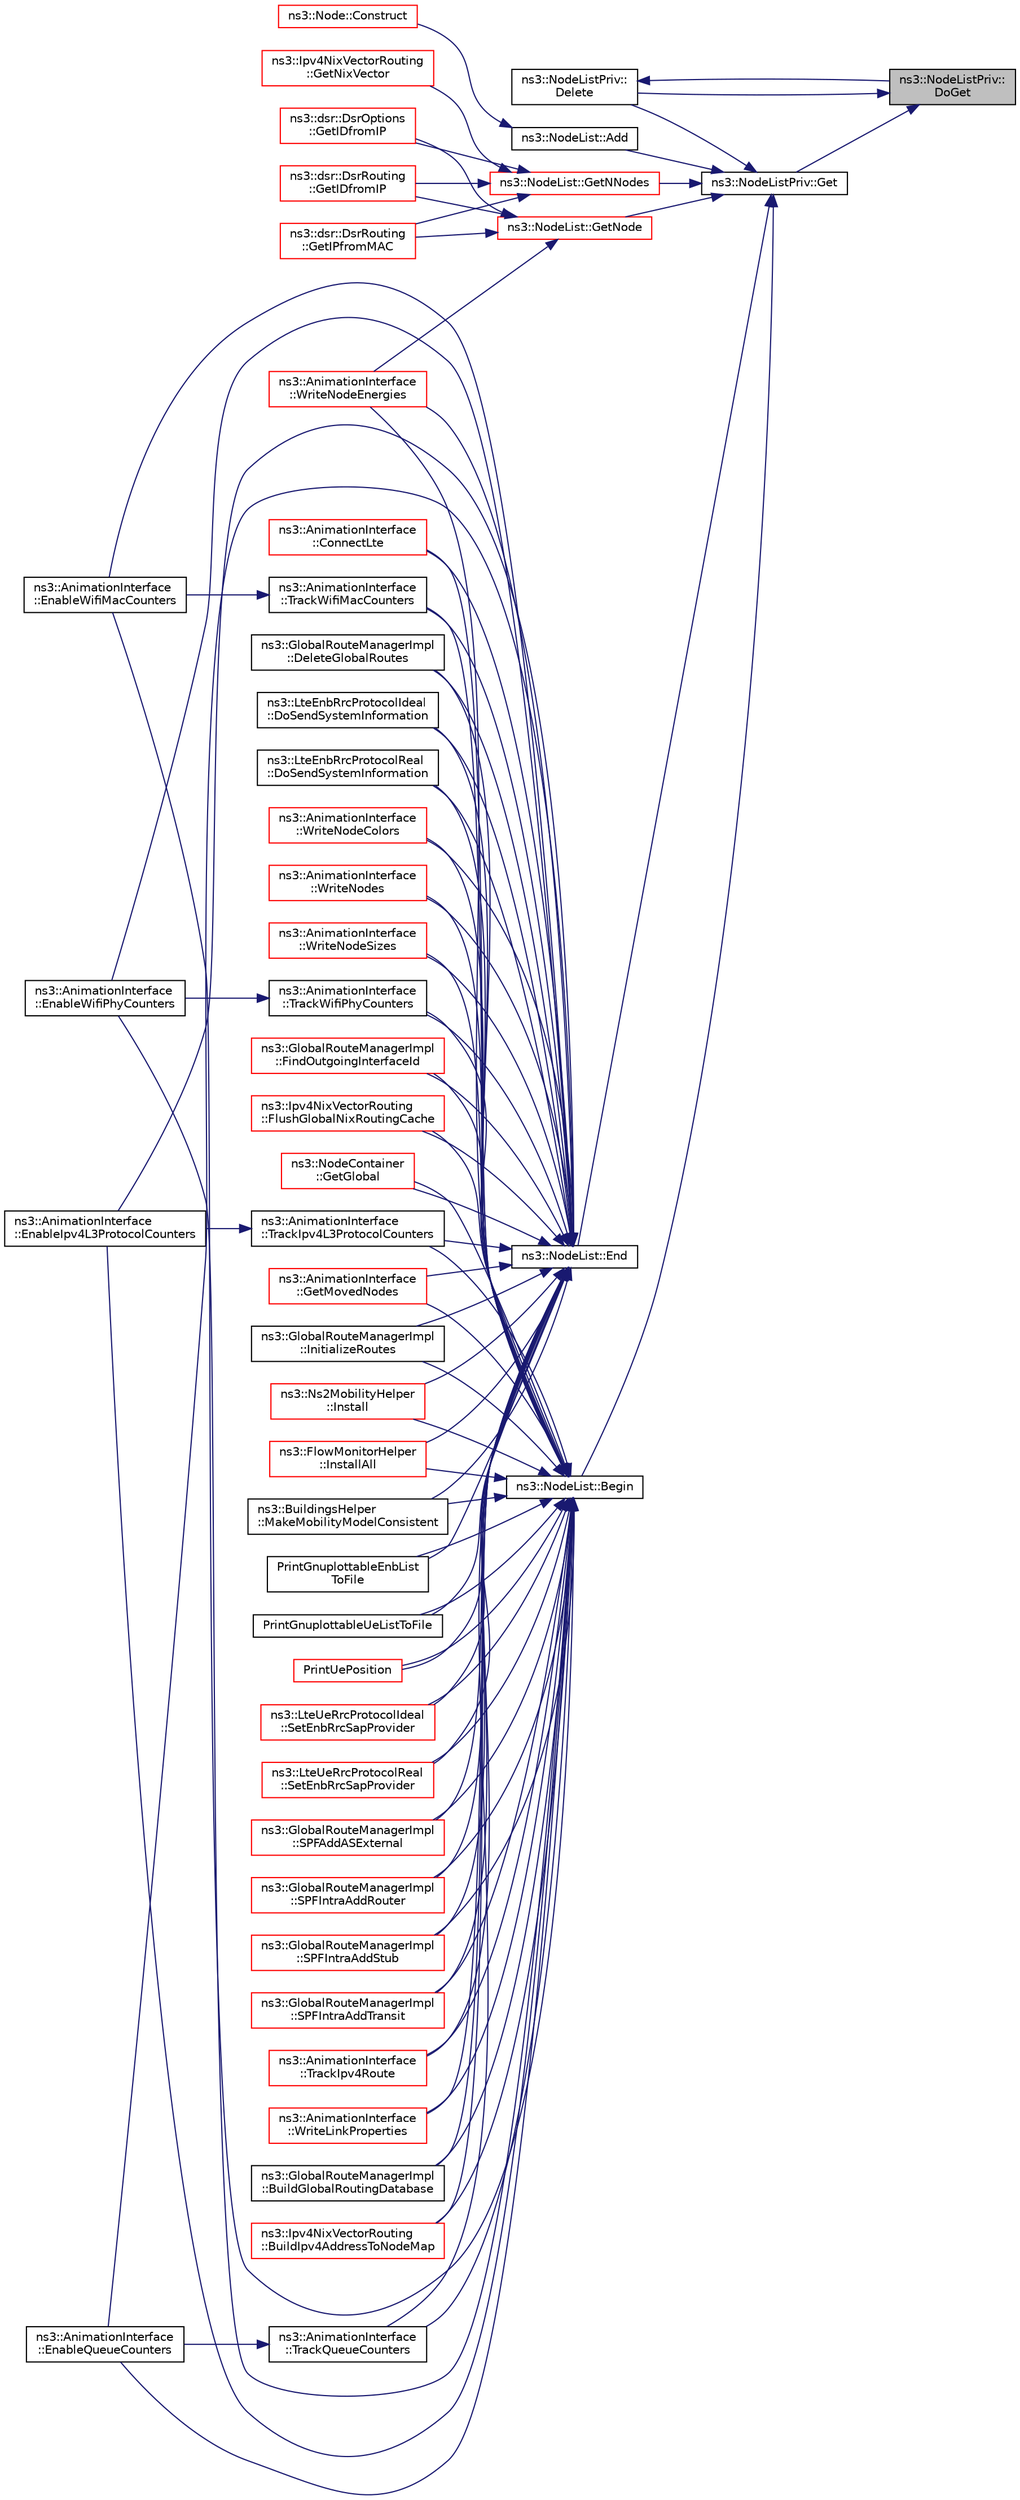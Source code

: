 digraph "ns3::NodeListPriv::DoGet"
{
 // LATEX_PDF_SIZE
  edge [fontname="Helvetica",fontsize="10",labelfontname="Helvetica",labelfontsize="10"];
  node [fontname="Helvetica",fontsize="10",shape=record];
  rankdir="RL";
  Node1 [label="ns3::NodeListPriv::\lDoGet",height=0.2,width=0.4,color="black", fillcolor="grey75", style="filled", fontcolor="black",tooltip="Get the node list object."];
  Node1 -> Node2 [dir="back",color="midnightblue",fontsize="10",style="solid",fontname="Helvetica"];
  Node2 [label="ns3::NodeListPriv::\lDelete",height=0.2,width=0.4,color="black", fillcolor="white", style="filled",URL="$classns3_1_1_node_list_priv.html#a74f1811844a3891e71d8d9adbe81c33e",tooltip="Delete the nodes list object."];
  Node2 -> Node1 [dir="back",color="midnightblue",fontsize="10",style="solid",fontname="Helvetica"];
  Node1 -> Node3 [dir="back",color="midnightblue",fontsize="10",style="solid",fontname="Helvetica"];
  Node3 [label="ns3::NodeListPriv::Get",height=0.2,width=0.4,color="black", fillcolor="white", style="filled",URL="$classns3_1_1_node_list_priv.html#a746ce1482b3c1cf31d5a50cd55cffa92",tooltip="Get the node list object."];
  Node3 -> Node4 [dir="back",color="midnightblue",fontsize="10",style="solid",fontname="Helvetica"];
  Node4 [label="ns3::NodeList::Add",height=0.2,width=0.4,color="black", fillcolor="white", style="filled",URL="$classns3_1_1_node_list.html#a92f9b44065e4f643bf8071a30ccddff6",tooltip=" "];
  Node4 -> Node5 [dir="back",color="midnightblue",fontsize="10",style="solid",fontname="Helvetica"];
  Node5 [label="ns3::Node::Construct",height=0.2,width=0.4,color="red", fillcolor="white", style="filled",URL="$classns3_1_1_node.html#a42d5825649aeb147d7e5e49067b4bcb7",tooltip="Finish node's construction by setting the correct node ID."];
  Node3 -> Node7 [dir="back",color="midnightblue",fontsize="10",style="solid",fontname="Helvetica"];
  Node7 [label="ns3::NodeList::Begin",height=0.2,width=0.4,color="black", fillcolor="white", style="filled",URL="$classns3_1_1_node_list.html#a93d2211831f5cb71d1dbb721e2721d7f",tooltip=" "];
  Node7 -> Node8 [dir="back",color="midnightblue",fontsize="10",style="solid",fontname="Helvetica"];
  Node8 [label="ns3::GlobalRouteManagerImpl\l::BuildGlobalRoutingDatabase",height=0.2,width=0.4,color="black", fillcolor="white", style="filled",URL="$classns3_1_1_global_route_manager_impl.html#a4354ed5c5b4b26f9593991e9254a1370",tooltip="Build the routing database by gathering Link State Advertisements from each node exporting a GlobalRo..."];
  Node7 -> Node9 [dir="back",color="midnightblue",fontsize="10",style="solid",fontname="Helvetica"];
  Node9 [label="ns3::Ipv4NixVectorRouting\l::BuildIpv4AddressToNodeMap",height=0.2,width=0.4,color="red", fillcolor="white", style="filled",URL="$classns3_1_1_ipv4_nix_vector_routing.html#a8cee6133e1bc41267715f27b2d9d2475",tooltip="Build map from IPv4 Address to Node for faster lookup."];
  Node7 -> Node13 [dir="back",color="midnightblue",fontsize="10",style="solid",fontname="Helvetica"];
  Node13 [label="ns3::AnimationInterface\l::ConnectLte",height=0.2,width=0.4,color="red", fillcolor="white", style="filled",URL="$classns3_1_1_animation_interface.html#a921e35bb00b2d0032dde4147bd2a200e",tooltip="Connect LTE function."];
  Node7 -> Node17 [dir="back",color="midnightblue",fontsize="10",style="solid",fontname="Helvetica"];
  Node17 [label="ns3::GlobalRouteManagerImpl\l::DeleteGlobalRoutes",height=0.2,width=0.4,color="black", fillcolor="white", style="filled",URL="$classns3_1_1_global_route_manager_impl.html#a74aa2a4b5dc2015b6424cb307fcc2d1a",tooltip="Delete all static routes on all nodes that have a GlobalRouterInterface."];
  Node7 -> Node18 [dir="back",color="midnightblue",fontsize="10",style="solid",fontname="Helvetica"];
  Node18 [label="ns3::LteEnbRrcProtocolIdeal\l::DoSendSystemInformation",height=0.2,width=0.4,color="black", fillcolor="white", style="filled",URL="$classns3_1_1_lte_enb_rrc_protocol_ideal.html#a46e1c3004f1a8b3df93c838e3974d4ec",tooltip="Send system information function."];
  Node7 -> Node19 [dir="back",color="midnightblue",fontsize="10",style="solid",fontname="Helvetica"];
  Node19 [label="ns3::LteEnbRrcProtocolReal\l::DoSendSystemInformation",height=0.2,width=0.4,color="black", fillcolor="white", style="filled",URL="$classns3_1_1_lte_enb_rrc_protocol_real.html#a8f397a3745a238769b363f680773fc9d",tooltip="Send system information function."];
  Node7 -> Node20 [dir="back",color="midnightblue",fontsize="10",style="solid",fontname="Helvetica"];
  Node20 [label="ns3::AnimationInterface\l::EnableIpv4L3ProtocolCounters",height=0.2,width=0.4,color="black", fillcolor="white", style="filled",URL="$classns3_1_1_animation_interface.html#a4c348971ef3ec69828cf81ecb6dea2c4",tooltip="Enable tracking of Ipv4 L3 Protocol Counters such as Tx, Rx, Drop."];
  Node7 -> Node21 [dir="back",color="midnightblue",fontsize="10",style="solid",fontname="Helvetica"];
  Node21 [label="ns3::AnimationInterface\l::EnableQueueCounters",height=0.2,width=0.4,color="black", fillcolor="white", style="filled",URL="$classns3_1_1_animation_interface.html#ae521d5b7b73a3dbc990d8660a2f978a9",tooltip="Enable tracking of Queue Counters such as Enqueue, Dequeue, Queue Drops."];
  Node7 -> Node22 [dir="back",color="midnightblue",fontsize="10",style="solid",fontname="Helvetica"];
  Node22 [label="ns3::AnimationInterface\l::EnableWifiMacCounters",height=0.2,width=0.4,color="black", fillcolor="white", style="filled",URL="$classns3_1_1_animation_interface.html#aa3c65722df896f7ebd0543bbe8d8be4b",tooltip="Enable tracking of Wifi Mac Counters such as Tx, TxDrop, Rx, RxDrop."];
  Node7 -> Node23 [dir="back",color="midnightblue",fontsize="10",style="solid",fontname="Helvetica"];
  Node23 [label="ns3::AnimationInterface\l::EnableWifiPhyCounters",height=0.2,width=0.4,color="black", fillcolor="white", style="filled",URL="$classns3_1_1_animation_interface.html#a9e0e3d4c754d00f9f2030a35a664ee26",tooltip="Enable tracking of Wifi Phy Counters such as TxDrop, RxDrop."];
  Node7 -> Node24 [dir="back",color="midnightblue",fontsize="10",style="solid",fontname="Helvetica"];
  Node24 [label="ns3::GlobalRouteManagerImpl\l::FindOutgoingInterfaceId",height=0.2,width=0.4,color="red", fillcolor="white", style="filled",URL="$classns3_1_1_global_route_manager_impl.html#a55b3c7bf042d95de52cf56cc6699dc9a",tooltip="Return the interface number corresponding to a given IP address and mask."];
  Node7 -> Node32 [dir="back",color="midnightblue",fontsize="10",style="solid",fontname="Helvetica"];
  Node32 [label="ns3::Ipv4NixVectorRouting\l::FlushGlobalNixRoutingCache",height=0.2,width=0.4,color="red", fillcolor="white", style="filled",URL="$classns3_1_1_ipv4_nix_vector_routing.html#a832edb1dbebc7b9e957e0211884ca1f7",tooltip="Called when run-time link topology change occurs which iterates through the node list and flushes any..."];
  Node7 -> Node38 [dir="back",color="midnightblue",fontsize="10",style="solid",fontname="Helvetica"];
  Node38 [label="ns3::NodeContainer\l::GetGlobal",height=0.2,width=0.4,color="red", fillcolor="white", style="filled",URL="$classns3_1_1_node_container.html#a687e8f9ceb74d0ce3b06591c9f44c9ed",tooltip="Create a NodeContainer that contains a list of all nodes created through NodeContainer::Create() and ..."];
  Node7 -> Node107 [dir="back",color="midnightblue",fontsize="10",style="solid",fontname="Helvetica"];
  Node107 [label="ns3::AnimationInterface\l::GetMovedNodes",height=0.2,width=0.4,color="red", fillcolor="white", style="filled",URL="$classns3_1_1_animation_interface.html#a8300c09c59cb4030840a9b1dc683cdc3",tooltip="Get moved nodes function."];
  Node7 -> Node29 [dir="back",color="midnightblue",fontsize="10",style="solid",fontname="Helvetica"];
  Node29 [label="ns3::GlobalRouteManagerImpl\l::InitializeRoutes",height=0.2,width=0.4,color="black", fillcolor="white", style="filled",URL="$classns3_1_1_global_route_manager_impl.html#a25f57b2c41927c1a3f0bbba596accb6b",tooltip="Compute routes using a Dijkstra SPF computation and populate per-node forwarding tables."];
  Node7 -> Node109 [dir="back",color="midnightblue",fontsize="10",style="solid",fontname="Helvetica"];
  Node109 [label="ns3::Ns2MobilityHelper\l::Install",height=0.2,width=0.4,color="red", fillcolor="white", style="filled",URL="$classns3_1_1_ns2_mobility_helper.html#abc85feeb736f55564fa629fee1e873e5",tooltip="Read the ns2 trace file and configure the movement patterns of all nodes contained in the global ns3:..."];
  Node7 -> Node112 [dir="back",color="midnightblue",fontsize="10",style="solid",fontname="Helvetica"];
  Node112 [label="ns3::FlowMonitorHelper\l::InstallAll",height=0.2,width=0.4,color="red", fillcolor="white", style="filled",URL="$classns3_1_1_flow_monitor_helper.html#a722b383a10c5a959576f3bfee8d4374f",tooltip="Enable flow monitoring on all nodes."];
  Node7 -> Node115 [dir="back",color="midnightblue",fontsize="10",style="solid",fontname="Helvetica"];
  Node115 [label="ns3::BuildingsHelper\l::MakeMobilityModelConsistent",height=0.2,width=0.4,color="black", fillcolor="white", style="filled",URL="$classns3_1_1_buildings_helper.html#a1ba0e6a41145c830b79105bef420b883",tooltip="This method goes through the whole NodeList and, for each node in the list, calls BuildingsHelper::Ma..."];
  Node7 -> Node116 [dir="back",color="midnightblue",fontsize="10",style="solid",fontname="Helvetica"];
  Node116 [label="PrintGnuplottableEnbList\lToFile",height=0.2,width=0.4,color="black", fillcolor="white", style="filled",URL="$lena-distributed-ffr_8cc.html#a7e3aa5272ba032faa7717e0f3ba2f73d",tooltip=" "];
  Node7 -> Node117 [dir="back",color="midnightblue",fontsize="10",style="solid",fontname="Helvetica"];
  Node117 [label="PrintGnuplottableUeListToFile",height=0.2,width=0.4,color="black", fillcolor="white", style="filled",URL="$lena-distributed-ffr_8cc.html#ad818a3dd4c090b8ecaba926e5272c409",tooltip=" "];
  Node7 -> Node118 [dir="back",color="midnightblue",fontsize="10",style="solid",fontname="Helvetica"];
  Node118 [label="PrintUePosition",height=0.2,width=0.4,color="red", fillcolor="white", style="filled",URL="$lena-radio-link-failure_8cc.html#ab10f5bc1655637684b6f563b3b2bb5e9",tooltip=" "];
  Node7 -> Node120 [dir="back",color="midnightblue",fontsize="10",style="solid",fontname="Helvetica"];
  Node120 [label="ns3::LteUeRrcProtocolIdeal\l::SetEnbRrcSapProvider",height=0.2,width=0.4,color="red", fillcolor="white", style="filled",URL="$classns3_1_1_lte_ue_rrc_protocol_ideal.html#a86373f892a016ce3ea48859450e5bdd9",tooltip="Set ENB RRC SAP provider."];
  Node7 -> Node124 [dir="back",color="midnightblue",fontsize="10",style="solid",fontname="Helvetica"];
  Node124 [label="ns3::LteUeRrcProtocolReal\l::SetEnbRrcSapProvider",height=0.2,width=0.4,color="red", fillcolor="white", style="filled",URL="$classns3_1_1_lte_ue_rrc_protocol_real.html#a332253a9f192cd34ed5e8840ce84e474",tooltip="Set ENB RRC SAP provider."];
  Node7 -> Node129 [dir="back",color="midnightblue",fontsize="10",style="solid",fontname="Helvetica"];
  Node129 [label="ns3::GlobalRouteManagerImpl\l::SPFAddASExternal",height=0.2,width=0.4,color="red", fillcolor="white", style="filled",URL="$classns3_1_1_global_route_manager_impl.html#a0ccd93a5b90948571d2b762d4219c65d",tooltip="Add an external route to the routing tables."];
  Node7 -> Node131 [dir="back",color="midnightblue",fontsize="10",style="solid",fontname="Helvetica"];
  Node131 [label="ns3::GlobalRouteManagerImpl\l::SPFIntraAddRouter",height=0.2,width=0.4,color="red", fillcolor="white", style="filled",URL="$classns3_1_1_global_route_manager_impl.html#adc0725b441a01d02bc4db842771a36d5",tooltip="Add a host route to the routing tables."];
  Node7 -> Node132 [dir="back",color="midnightblue",fontsize="10",style="solid",fontname="Helvetica"];
  Node132 [label="ns3::GlobalRouteManagerImpl\l::SPFIntraAddStub",height=0.2,width=0.4,color="red", fillcolor="white", style="filled",URL="$classns3_1_1_global_route_manager_impl.html#ac939f5c304a02470c566b99699db402c",tooltip="Add a stub to the routing tables."];
  Node7 -> Node134 [dir="back",color="midnightblue",fontsize="10",style="solid",fontname="Helvetica"];
  Node134 [label="ns3::GlobalRouteManagerImpl\l::SPFIntraAddTransit",height=0.2,width=0.4,color="red", fillcolor="white", style="filled",URL="$classns3_1_1_global_route_manager_impl.html#aaafd698f94e453e3fe41f08bd62867be",tooltip="Add a transit to the routing tables."];
  Node7 -> Node135 [dir="back",color="midnightblue",fontsize="10",style="solid",fontname="Helvetica"];
  Node135 [label="ns3::AnimationInterface\l::TrackIpv4L3ProtocolCounters",height=0.2,width=0.4,color="black", fillcolor="white", style="filled",URL="$classns3_1_1_animation_interface.html#aec7103d50811eae3919df131fa2afab2",tooltip="Track IPv4 L3 protocol counters function."];
  Node135 -> Node20 [dir="back",color="midnightblue",fontsize="10",style="solid",fontname="Helvetica"];
  Node7 -> Node136 [dir="back",color="midnightblue",fontsize="10",style="solid",fontname="Helvetica"];
  Node136 [label="ns3::AnimationInterface\l::TrackIpv4Route",height=0.2,width=0.4,color="red", fillcolor="white", style="filled",URL="$classns3_1_1_animation_interface.html#a9af10e9e963b8bcd3eae43d63025dac0",tooltip="Track IPv4 router function."];
  Node7 -> Node139 [dir="back",color="midnightblue",fontsize="10",style="solid",fontname="Helvetica"];
  Node139 [label="ns3::AnimationInterface\l::TrackQueueCounters",height=0.2,width=0.4,color="black", fillcolor="white", style="filled",URL="$classns3_1_1_animation_interface.html#a0a01b75b4ad3aa055bf877a4c0cf8262",tooltip="Track queue counters function."];
  Node139 -> Node21 [dir="back",color="midnightblue",fontsize="10",style="solid",fontname="Helvetica"];
  Node7 -> Node140 [dir="back",color="midnightblue",fontsize="10",style="solid",fontname="Helvetica"];
  Node140 [label="ns3::AnimationInterface\l::TrackWifiMacCounters",height=0.2,width=0.4,color="black", fillcolor="white", style="filled",URL="$classns3_1_1_animation_interface.html#ad9f148d5ae0c5e95fdafe3f853f7d585",tooltip="Track wifi MAC counters function."];
  Node140 -> Node22 [dir="back",color="midnightblue",fontsize="10",style="solid",fontname="Helvetica"];
  Node7 -> Node141 [dir="back",color="midnightblue",fontsize="10",style="solid",fontname="Helvetica"];
  Node141 [label="ns3::AnimationInterface\l::TrackWifiPhyCounters",height=0.2,width=0.4,color="black", fillcolor="white", style="filled",URL="$classns3_1_1_animation_interface.html#a5305dd33917a4c394b1c44ab5ae41bc9",tooltip="Track wifi phy counters function."];
  Node141 -> Node23 [dir="back",color="midnightblue",fontsize="10",style="solid",fontname="Helvetica"];
  Node7 -> Node142 [dir="back",color="midnightblue",fontsize="10",style="solid",fontname="Helvetica"];
  Node142 [label="ns3::AnimationInterface\l::WriteLinkProperties",height=0.2,width=0.4,color="red", fillcolor="white", style="filled",URL="$classns3_1_1_animation_interface.html#a458296bfceb6bd8b53b4c9bf38b5fdc7",tooltip="Write link properties function."];
  Node7 -> Node143 [dir="back",color="midnightblue",fontsize="10",style="solid",fontname="Helvetica"];
  Node143 [label="ns3::AnimationInterface\l::WriteNodeColors",height=0.2,width=0.4,color="red", fillcolor="white", style="filled",URL="$classns3_1_1_animation_interface.html#ac5c5f326ca346e340a0a3e9ec50d94ee",tooltip="Write node colors function."];
  Node7 -> Node144 [dir="back",color="midnightblue",fontsize="10",style="solid",fontname="Helvetica"];
  Node144 [label="ns3::AnimationInterface\l::WriteNodeEnergies",height=0.2,width=0.4,color="red", fillcolor="white", style="filled",URL="$classns3_1_1_animation_interface.html#a8a7475d05d49943291911223cc4d4276",tooltip="Write node energies function."];
  Node7 -> Node145 [dir="back",color="midnightblue",fontsize="10",style="solid",fontname="Helvetica"];
  Node145 [label="ns3::AnimationInterface\l::WriteNodes",height=0.2,width=0.4,color="red", fillcolor="white", style="filled",URL="$classns3_1_1_animation_interface.html#abf98081f1a5ff14401187b5e135aa6a9",tooltip="Write nodes function."];
  Node7 -> Node146 [dir="back",color="midnightblue",fontsize="10",style="solid",fontname="Helvetica"];
  Node146 [label="ns3::AnimationInterface\l::WriteNodeSizes",height=0.2,width=0.4,color="red", fillcolor="white", style="filled",URL="$classns3_1_1_animation_interface.html#a085198bcb57441ab8d46790e5dccf2e3",tooltip="Write node sizes function."];
  Node3 -> Node2 [dir="back",color="midnightblue",fontsize="10",style="solid",fontname="Helvetica"];
  Node3 -> Node147 [dir="back",color="midnightblue",fontsize="10",style="solid",fontname="Helvetica"];
  Node147 [label="ns3::NodeList::End",height=0.2,width=0.4,color="black", fillcolor="white", style="filled",URL="$classns3_1_1_node_list.html#a027a558c16e6078e25c7ffc67becb559",tooltip=" "];
  Node147 -> Node8 [dir="back",color="midnightblue",fontsize="10",style="solid",fontname="Helvetica"];
  Node147 -> Node9 [dir="back",color="midnightblue",fontsize="10",style="solid",fontname="Helvetica"];
  Node147 -> Node13 [dir="back",color="midnightblue",fontsize="10",style="solid",fontname="Helvetica"];
  Node147 -> Node17 [dir="back",color="midnightblue",fontsize="10",style="solid",fontname="Helvetica"];
  Node147 -> Node18 [dir="back",color="midnightblue",fontsize="10",style="solid",fontname="Helvetica"];
  Node147 -> Node19 [dir="back",color="midnightblue",fontsize="10",style="solid",fontname="Helvetica"];
  Node147 -> Node20 [dir="back",color="midnightblue",fontsize="10",style="solid",fontname="Helvetica"];
  Node147 -> Node21 [dir="back",color="midnightblue",fontsize="10",style="solid",fontname="Helvetica"];
  Node147 -> Node22 [dir="back",color="midnightblue",fontsize="10",style="solid",fontname="Helvetica"];
  Node147 -> Node23 [dir="back",color="midnightblue",fontsize="10",style="solid",fontname="Helvetica"];
  Node147 -> Node24 [dir="back",color="midnightblue",fontsize="10",style="solid",fontname="Helvetica"];
  Node147 -> Node32 [dir="back",color="midnightblue",fontsize="10",style="solid",fontname="Helvetica"];
  Node147 -> Node38 [dir="back",color="midnightblue",fontsize="10",style="solid",fontname="Helvetica"];
  Node147 -> Node107 [dir="back",color="midnightblue",fontsize="10",style="solid",fontname="Helvetica"];
  Node147 -> Node29 [dir="back",color="midnightblue",fontsize="10",style="solid",fontname="Helvetica"];
  Node147 -> Node109 [dir="back",color="midnightblue",fontsize="10",style="solid",fontname="Helvetica"];
  Node147 -> Node112 [dir="back",color="midnightblue",fontsize="10",style="solid",fontname="Helvetica"];
  Node147 -> Node115 [dir="back",color="midnightblue",fontsize="10",style="solid",fontname="Helvetica"];
  Node147 -> Node116 [dir="back",color="midnightblue",fontsize="10",style="solid",fontname="Helvetica"];
  Node147 -> Node117 [dir="back",color="midnightblue",fontsize="10",style="solid",fontname="Helvetica"];
  Node147 -> Node118 [dir="back",color="midnightblue",fontsize="10",style="solid",fontname="Helvetica"];
  Node147 -> Node120 [dir="back",color="midnightblue",fontsize="10",style="solid",fontname="Helvetica"];
  Node147 -> Node124 [dir="back",color="midnightblue",fontsize="10",style="solid",fontname="Helvetica"];
  Node147 -> Node129 [dir="back",color="midnightblue",fontsize="10",style="solid",fontname="Helvetica"];
  Node147 -> Node131 [dir="back",color="midnightblue",fontsize="10",style="solid",fontname="Helvetica"];
  Node147 -> Node132 [dir="back",color="midnightblue",fontsize="10",style="solid",fontname="Helvetica"];
  Node147 -> Node134 [dir="back",color="midnightblue",fontsize="10",style="solid",fontname="Helvetica"];
  Node147 -> Node135 [dir="back",color="midnightblue",fontsize="10",style="solid",fontname="Helvetica"];
  Node147 -> Node136 [dir="back",color="midnightblue",fontsize="10",style="solid",fontname="Helvetica"];
  Node147 -> Node139 [dir="back",color="midnightblue",fontsize="10",style="solid",fontname="Helvetica"];
  Node147 -> Node140 [dir="back",color="midnightblue",fontsize="10",style="solid",fontname="Helvetica"];
  Node147 -> Node141 [dir="back",color="midnightblue",fontsize="10",style="solid",fontname="Helvetica"];
  Node147 -> Node142 [dir="back",color="midnightblue",fontsize="10",style="solid",fontname="Helvetica"];
  Node147 -> Node143 [dir="back",color="midnightblue",fontsize="10",style="solid",fontname="Helvetica"];
  Node147 -> Node144 [dir="back",color="midnightblue",fontsize="10",style="solid",fontname="Helvetica"];
  Node147 -> Node145 [dir="back",color="midnightblue",fontsize="10",style="solid",fontname="Helvetica"];
  Node147 -> Node146 [dir="back",color="midnightblue",fontsize="10",style="solid",fontname="Helvetica"];
  Node3 -> Node148 [dir="back",color="midnightblue",fontsize="10",style="solid",fontname="Helvetica"];
  Node148 [label="ns3::NodeList::GetNNodes",height=0.2,width=0.4,color="red", fillcolor="white", style="filled",URL="$classns3_1_1_node_list.html#a1d110b1670005895dd5812baab13682a",tooltip=" "];
  Node148 -> Node149 [dir="back",color="midnightblue",fontsize="10",style="solid",fontname="Helvetica"];
  Node149 [label="ns3::dsr::DsrOptions\l::GetIDfromIP",height=0.2,width=0.4,color="red", fillcolor="white", style="filled",URL="$classns3_1_1dsr_1_1_dsr_options.html#a7e53a9a0421c607e17866e7dd0dd5440",tooltip="Get the node id with Ipv4Address."];
  Node148 -> Node152 [dir="back",color="midnightblue",fontsize="10",style="solid",fontname="Helvetica"];
  Node152 [label="ns3::dsr::DsrRouting\l::GetIDfromIP",height=0.2,width=0.4,color="red", fillcolor="white", style="filled",URL="$classns3_1_1dsr_1_1_dsr_routing.html#a4593e50d5f36e9b9b013fe0422067c44",tooltip="Get the node id from ip address."];
  Node148 -> Node178 [dir="back",color="midnightblue",fontsize="10",style="solid",fontname="Helvetica"];
  Node178 [label="ns3::dsr::DsrRouting\l::GetIPfromMAC",height=0.2,width=0.4,color="red", fillcolor="white", style="filled",URL="$classns3_1_1dsr_1_1_dsr_routing.html#a5914e79eec0e5e33be08f55321e8aaea",tooltip="Get the Ip address from mac address."];
  Node148 -> Node11 [dir="back",color="midnightblue",fontsize="10",style="solid",fontname="Helvetica"];
  Node11 [label="ns3::Ipv4NixVectorRouting\l::GetNixVector",height=0.2,width=0.4,color="red", fillcolor="white", style="filled",URL="$classns3_1_1_ipv4_nix_vector_routing.html#aed0271392a3dcd6cff25edb9b5cdf1cb",tooltip="Takes in the source node and dest IP and calls GetNodeByIp, BFS, accounting for any output interface ..."];
  Node3 -> Node204 [dir="back",color="midnightblue",fontsize="10",style="solid",fontname="Helvetica"];
  Node204 [label="ns3::NodeList::GetNode",height=0.2,width=0.4,color="red", fillcolor="white", style="filled",URL="$classns3_1_1_node_list.html#a80ac09977d48d29db5c704ac8483cf6c",tooltip=" "];
  Node204 -> Node149 [dir="back",color="midnightblue",fontsize="10",style="solid",fontname="Helvetica"];
  Node204 -> Node152 [dir="back",color="midnightblue",fontsize="10",style="solid",fontname="Helvetica"];
  Node204 -> Node178 [dir="back",color="midnightblue",fontsize="10",style="solid",fontname="Helvetica"];
  Node204 -> Node144 [dir="back",color="midnightblue",fontsize="10",style="solid",fontname="Helvetica"];
}
